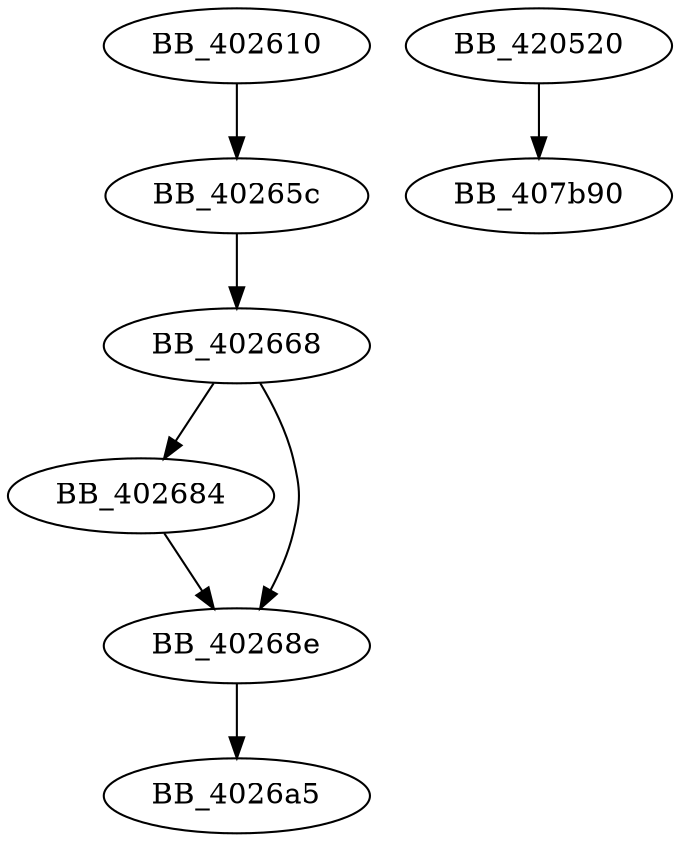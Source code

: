 DiGraph sub_402610{
BB_402610->BB_40265c
BB_40265c->BB_402668
BB_402668->BB_402684
BB_402668->BB_40268e
BB_402684->BB_40268e
BB_40268e->BB_4026a5
BB_420520->BB_407b90
}
